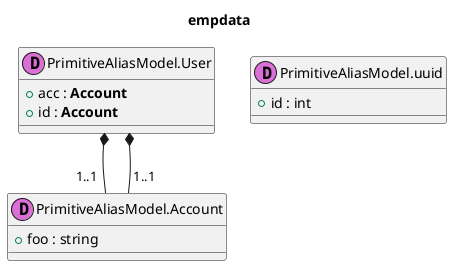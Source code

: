 @startuml
title empdata
''''''''''''''''''''''''''''''''''''''''''
''                                      ''
''  AUTOGENERATED CODE -- DO NOT EDIT!  ''
''                                      ''
''''''''''''''''''''''''''''''''''''''''''

class "PrimitiveAliasModel.Account" as _0 << (D,orchid) >> {
+ foo : string
}
class "PrimitiveAliasModel.User" as _1 << (D,orchid) >> {
+ acc : **Account**
+ id : **Account**
}
class "PrimitiveAliasModel.uuid" as _2 << (D,orchid) >> {
+ id : int
}
_1 *-- "1..1 " _0
_1 *-- "1..1 " _0
@enduml
